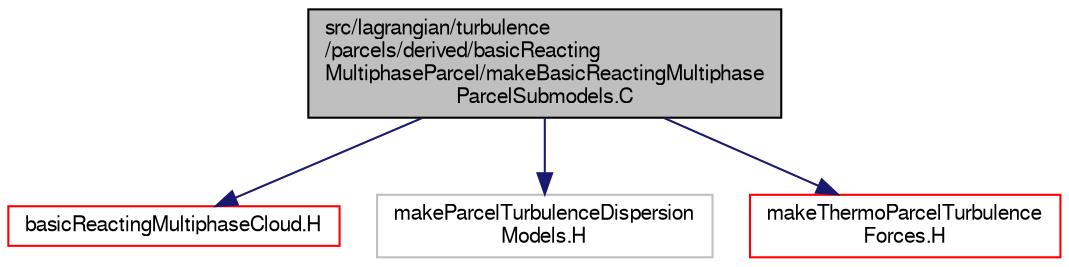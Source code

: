 digraph "src/lagrangian/turbulence/parcels/derived/basicReactingMultiphaseParcel/makeBasicReactingMultiphaseParcelSubmodels.C"
{
  bgcolor="transparent";
  edge [fontname="FreeSans",fontsize="10",labelfontname="FreeSans",labelfontsize="10"];
  node [fontname="FreeSans",fontsize="10",shape=record];
  Node0 [label="src/lagrangian/turbulence\l/parcels/derived/basicReacting\lMultiphaseParcel/makeBasicReactingMultiphase\lParcelSubmodels.C",height=0.2,width=0.4,color="black", fillcolor="grey75", style="filled", fontcolor="black"];
  Node0 -> Node1 [color="midnightblue",fontsize="10",style="solid",fontname="FreeSans"];
  Node1 [label="basicReactingMultiphaseCloud.H",height=0.2,width=0.4,color="red",URL="$a05174.html"];
  Node0 -> Node446 [color="midnightblue",fontsize="10",style="solid",fontname="FreeSans"];
  Node446 [label="makeParcelTurbulenceDispersion\lModels.H",height=0.2,width=0.4,color="grey75"];
  Node0 -> Node447 [color="midnightblue",fontsize="10",style="solid",fontname="FreeSans"];
  Node447 [label="makeThermoParcelTurbulence\lForces.H",height=0.2,width=0.4,color="red",URL="$a06821.html"];
}
